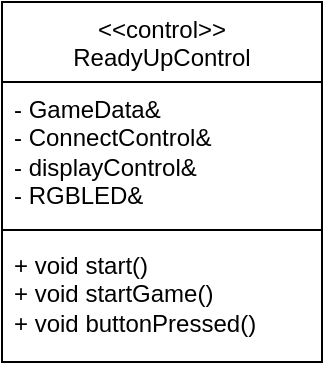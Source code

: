 <mxfile version="21.6.8" type="device">
  <diagram name="Page-1" id="zLcztCf3osq_JmdDaR2B">
    <mxGraphModel dx="453" dy="706" grid="1" gridSize="10" guides="1" tooltips="1" connect="1" arrows="1" fold="1" page="1" pageScale="1" pageWidth="1169" pageHeight="1654" math="0" shadow="0">
      <root>
        <mxCell id="0" />
        <mxCell id="1" parent="0" />
        <mxCell id="jcyVDvVJCvf03xxQYHBn-5" value="&lt;span style=&quot;font-weight: normal;&quot;&gt;&amp;lt;&amp;lt;control&amp;gt;&amp;gt;&lt;br style=&quot;border-color: var(--border-color);&quot;&gt;ReadyUpControl&lt;/span&gt;" style="swimlane;fontStyle=1;align=center;verticalAlign=top;childLayout=stackLayout;horizontal=1;startSize=40;horizontalStack=0;resizeParent=1;resizeParentMax=0;resizeLast=0;collapsible=1;marginBottom=0;whiteSpace=wrap;html=1;" vertex="1" parent="1">
          <mxGeometry x="410" y="400" width="160" height="180" as="geometry" />
        </mxCell>
        <mxCell id="jcyVDvVJCvf03xxQYHBn-6" value="- GameData&amp;amp;&lt;br&gt;- ConnectControl&amp;amp;&lt;br&gt;- displayControl&amp;amp;&lt;br&gt;- RGBLED&amp;amp;" style="text;strokeColor=none;fillColor=none;align=left;verticalAlign=top;spacingLeft=4;spacingRight=4;overflow=hidden;rotatable=0;points=[[0,0.5],[1,0.5]];portConstraint=eastwest;whiteSpace=wrap;html=1;" vertex="1" parent="jcyVDvVJCvf03xxQYHBn-5">
          <mxGeometry y="40" width="160" height="70" as="geometry" />
        </mxCell>
        <mxCell id="jcyVDvVJCvf03xxQYHBn-7" value="" style="line;strokeWidth=1;fillColor=none;align=left;verticalAlign=middle;spacingTop=-1;spacingLeft=3;spacingRight=3;rotatable=0;labelPosition=right;points=[];portConstraint=eastwest;strokeColor=inherit;" vertex="1" parent="jcyVDvVJCvf03xxQYHBn-5">
          <mxGeometry y="110" width="160" height="8" as="geometry" />
        </mxCell>
        <mxCell id="jcyVDvVJCvf03xxQYHBn-8" value="+ void start()&lt;br&gt;+ void startGame()&lt;br&gt;+ void buttonPressed()" style="text;strokeColor=none;fillColor=none;align=left;verticalAlign=top;spacingLeft=4;spacingRight=4;overflow=hidden;rotatable=0;points=[[0,0.5],[1,0.5]];portConstraint=eastwest;whiteSpace=wrap;html=1;" vertex="1" parent="jcyVDvVJCvf03xxQYHBn-5">
          <mxGeometry y="118" width="160" height="62" as="geometry" />
        </mxCell>
      </root>
    </mxGraphModel>
  </diagram>
</mxfile>
